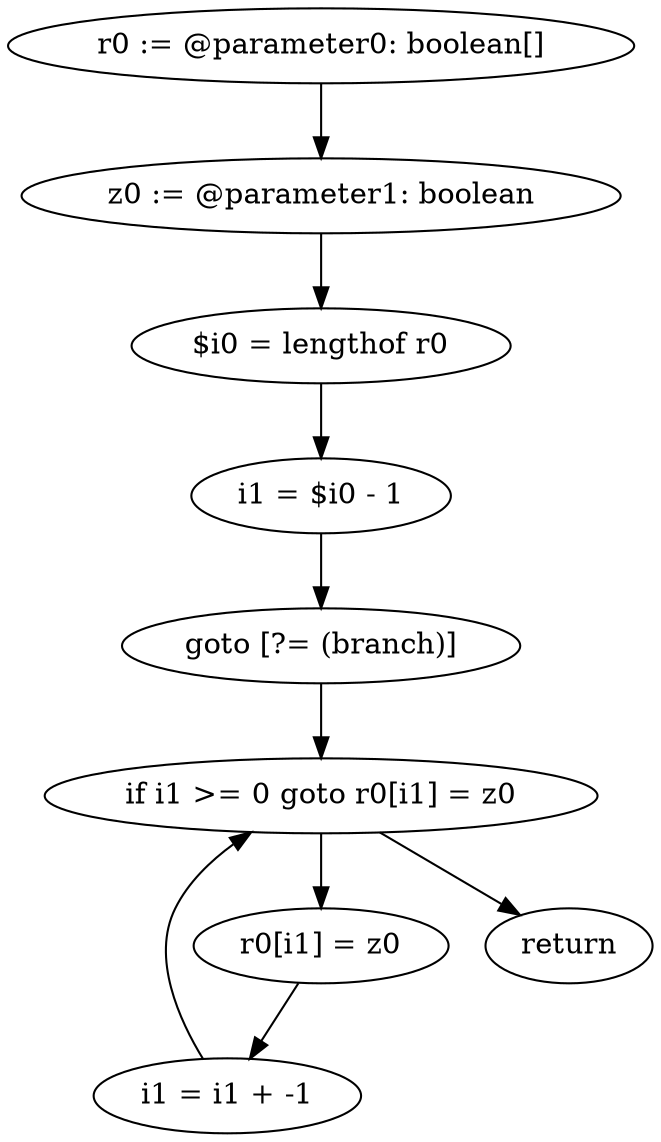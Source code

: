 digraph "unitGraph" {
    "r0 := @parameter0: boolean[]"
    "z0 := @parameter1: boolean"
    "$i0 = lengthof r0"
    "i1 = $i0 - 1"
    "goto [?= (branch)]"
    "r0[i1] = z0"
    "i1 = i1 + -1"
    "if i1 >= 0 goto r0[i1] = z0"
    "return"
    "r0 := @parameter0: boolean[]"->"z0 := @parameter1: boolean";
    "z0 := @parameter1: boolean"->"$i0 = lengthof r0";
    "$i0 = lengthof r0"->"i1 = $i0 - 1";
    "i1 = $i0 - 1"->"goto [?= (branch)]";
    "goto [?= (branch)]"->"if i1 >= 0 goto r0[i1] = z0";
    "r0[i1] = z0"->"i1 = i1 + -1";
    "i1 = i1 + -1"->"if i1 >= 0 goto r0[i1] = z0";
    "if i1 >= 0 goto r0[i1] = z0"->"return";
    "if i1 >= 0 goto r0[i1] = z0"->"r0[i1] = z0";
}
